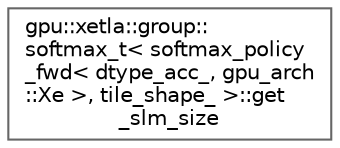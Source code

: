 digraph "Graphical Class Hierarchy"
{
 // LATEX_PDF_SIZE
  bgcolor="transparent";
  edge [fontname=Helvetica,fontsize=10,labelfontname=Helvetica,labelfontsize=10];
  node [fontname=Helvetica,fontsize=10,shape=box,height=0.2,width=0.4];
  rankdir="LR";
  Node0 [id="Node000000",label="gpu::xetla::group::\lsoftmax_t\< softmax_policy\l_fwd\< dtype_acc_, gpu_arch\l::Xe \>, tile_shape_ \>::get\l_slm_size",height=0.2,width=0.4,color="grey40", fillcolor="white", style="filled",URL="$structgpu_1_1xetla_1_1group_1_1softmax__t_3_01softmax__policy__fwd_3_01dtype__acc___00_01gpu__ara933eeb15d678005bf66882086c74f5d.html",tooltip=" "];
}

